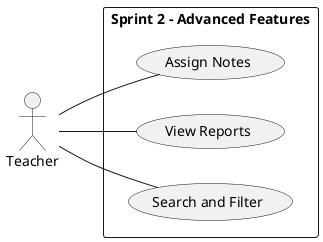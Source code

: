@startuml
left to right direction
skinparam packageStyle rect

actor Teacher as T

package "Sprint 2 - Advanced Features" {
    usecase "Assign Notes" as AN
    usecase "View Reports" as VR
    usecase "Search and Filter" as SF
}
T -- AN
T -- VR
T -- SF
@enduml